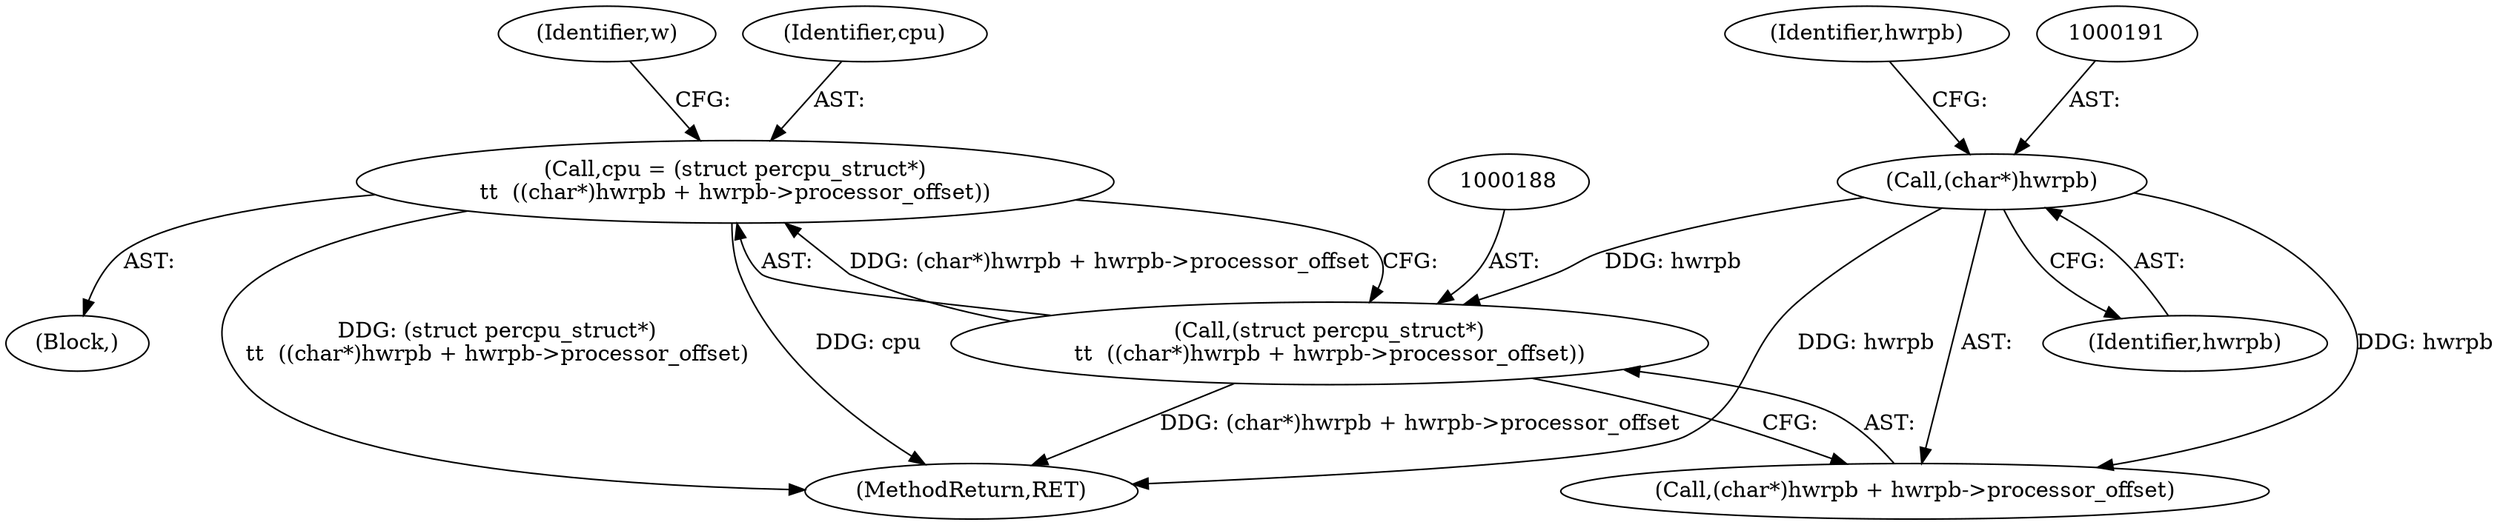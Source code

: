 digraph "0_linux_21c5977a836e399fc710ff2c5367845ed5c2527f_2@integer" {
"1000185" [label="(Call,cpu = (struct percpu_struct*)\n\t\t  ((char*)hwrpb + hwrpb->processor_offset))"];
"1000187" [label="(Call,(struct percpu_struct*)\n\t\t  ((char*)hwrpb + hwrpb->processor_offset))"];
"1000190" [label="(Call,(char*)hwrpb)"];
"1000197" [label="(Identifier,w)"];
"1000192" [label="(Identifier,hwrpb)"];
"1000187" [label="(Call,(struct percpu_struct*)\n\t\t  ((char*)hwrpb + hwrpb->processor_offset))"];
"1000189" [label="(Call,(char*)hwrpb + hwrpb->processor_offset)"];
"1000120" [label="(Block,)"];
"1000190" [label="(Call,(char*)hwrpb)"];
"1000185" [label="(Call,cpu = (struct percpu_struct*)\n\t\t  ((char*)hwrpb + hwrpb->processor_offset))"];
"1000186" [label="(Identifier,cpu)"];
"1000239" [label="(MethodReturn,RET)"];
"1000194" [label="(Identifier,hwrpb)"];
"1000185" -> "1000120"  [label="AST: "];
"1000185" -> "1000187"  [label="CFG: "];
"1000186" -> "1000185"  [label="AST: "];
"1000187" -> "1000185"  [label="AST: "];
"1000197" -> "1000185"  [label="CFG: "];
"1000185" -> "1000239"  [label="DDG: cpu"];
"1000185" -> "1000239"  [label="DDG: (struct percpu_struct*)\n\t\t  ((char*)hwrpb + hwrpb->processor_offset)"];
"1000187" -> "1000185"  [label="DDG: (char*)hwrpb + hwrpb->processor_offset"];
"1000187" -> "1000189"  [label="CFG: "];
"1000188" -> "1000187"  [label="AST: "];
"1000189" -> "1000187"  [label="AST: "];
"1000187" -> "1000239"  [label="DDG: (char*)hwrpb + hwrpb->processor_offset"];
"1000190" -> "1000187"  [label="DDG: hwrpb"];
"1000190" -> "1000189"  [label="AST: "];
"1000190" -> "1000192"  [label="CFG: "];
"1000191" -> "1000190"  [label="AST: "];
"1000192" -> "1000190"  [label="AST: "];
"1000194" -> "1000190"  [label="CFG: "];
"1000190" -> "1000239"  [label="DDG: hwrpb"];
"1000190" -> "1000189"  [label="DDG: hwrpb"];
}
